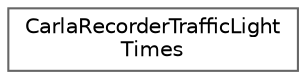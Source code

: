 digraph "类继承关系图"
{
 // INTERACTIVE_SVG=YES
 // LATEX_PDF_SIZE
  bgcolor="transparent";
  edge [fontname=Helvetica,fontsize=10,labelfontname=Helvetica,labelfontsize=10];
  node [fontname=Helvetica,fontsize=10,shape=box,height=0.2,width=0.4];
  rankdir="LR";
  Node0 [id="Node000000",label="CarlaRecorderTrafficLight\lTimes",height=0.2,width=0.4,color="grey40", fillcolor="white", style="filled",URL="$dc/d3e/classCarlaRecorderTrafficLightTimes.html",tooltip=" "];
}
